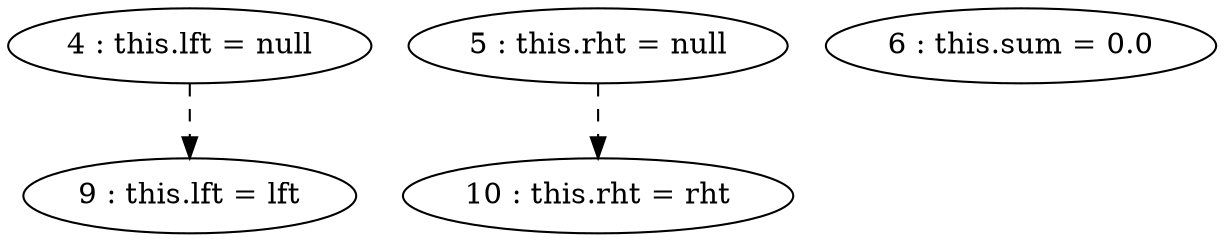 digraph G {
"4 : this.lft = null"
"4 : this.lft = null" -> "9 : this.lft = lft" [style=dashed]
"5 : this.rht = null"
"5 : this.rht = null" -> "10 : this.rht = rht" [style=dashed]
"6 : this.sum = 0.0"
"9 : this.lft = lft"
"10 : this.rht = rht"
}